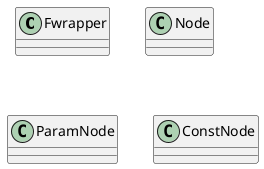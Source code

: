@startuml
'https://plantuml.com/state-diagram

class Fwrapper
class Node
class ParamNode
class ConstNode

@enduml